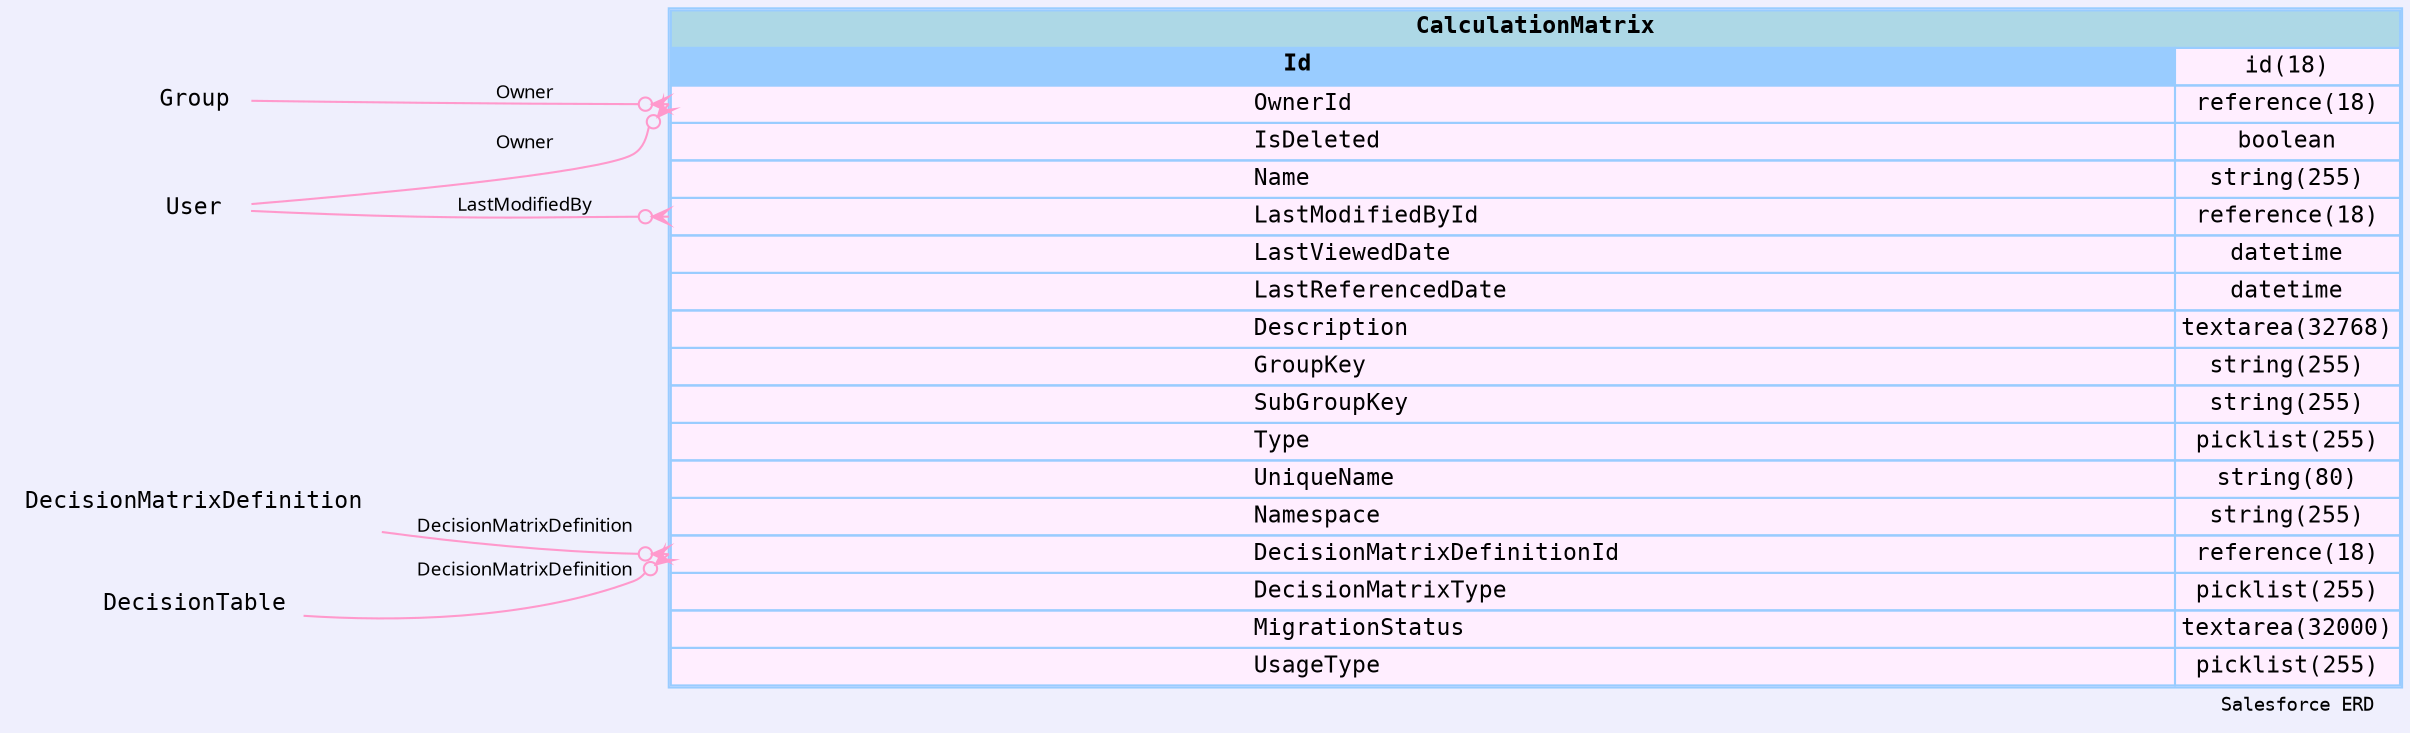 
        digraph "Salesforce+ ERD" {  
            graph [  
              rankdir="RL"  
              bgcolor="#efeffd"  
              label="Salesforce ERD "  
              labeljust="r"  
              nodesep="0.18"  
              ranksep="0.46"        
              fontname="Courier"  
              fontsize="9"  
            ];  
            node [  
              fontname="Courier"  
              fontsize="11"  
              shape="plaintext"  
              color="#99ccff"  
            ];  
            edge [ arrowsize="0.8"   ];
        
            CalculationMatrix [shape=none, margin=0, label=<
                <table border="1" cellborder="1" cellspacing="0" bgcolor="#ffeeff" >   
                  <tr><td colspan="3" bgcolor="lightblue"><b>CalculationMatrix</b></td></tr>
             <tr>
                                        <td  bgcolor="#99ccff" port="Id" align="left">
                                           <b>Id</b>
                                        </td><td>id(18)</td></tr> <tr>
                                         <td port="OwnerId" align="left">
                                         OwnerId
                                       </td><td>reference(18)</td></tr> <tr>
                                         <td port="IsDeleted" align="left">
                                         IsDeleted
                                       </td><td>boolean</td></tr> <tr>
                                         <td port="Name" align="left">
                                         Name
                                       </td><td>string(255)</td></tr> <tr>
                                         <td port="LastModifiedById" align="left">
                                         LastModifiedById
                                       </td><td>reference(18)</td></tr> <tr>
                                         <td port="LastViewedDate" align="left">
                                         LastViewedDate
                                       </td><td>datetime</td></tr> <tr>
                                         <td port="LastReferencedDate" align="left">
                                         LastReferencedDate
                                       </td><td>datetime</td></tr> <tr>
                                         <td port="Description" align="left">
                                         Description
                                       </td><td>textarea(32768)</td></tr> <tr>
                                         <td port="GroupKey" align="left">
                                         GroupKey
                                       </td><td>string(255)</td></tr> <tr>
                                         <td port="SubGroupKey" align="left">
                                         SubGroupKey
                                       </td><td>string(255)</td></tr> <tr>
                                         <td port="Type" align="left">
                                         Type
                                       </td><td>picklist(255)</td></tr> <tr>
                                         <td port="UniqueName" align="left">
                                         UniqueName
                                       </td><td>string(80)</td></tr> <tr>
                                         <td port="Namespace" align="left">
                                         Namespace
                                       </td><td>string(255)</td></tr> <tr>
                                         <td port="DecisionMatrixDefinitionId" align="left">
                                         DecisionMatrixDefinitionId
                                       </td><td>reference(18)</td></tr> <tr>
                                         <td port="DecisionMatrixType" align="left">
                                         DecisionMatrixType
                                       </td><td>picklist(255)</td></tr> <tr>
                                         <td port="MigrationStatus" align="left">
                                         MigrationStatus
                                       </td><td>textarea(32000)</td></tr> <tr>
                                         <td port="UsageType" align="left">
                                         UsageType
                                       </td><td>picklist(255)</td></tr>            
                </table>
                >
                  URL="#"
                  tooltip=" CalculationMatrix "
                ];
            
                            "CalculationMatrix" : "OwnerId": w -> 
                                  "Group" : "Id" 
                                           : e 
                                          [arrowhead=none 
                                           dir=back 
                                           arrowtail=crowodot 
                                           color="#ff99cc"
                                           label="Owner"
                                           fontname="Monaco"
                                           fontsize="9"
                                          ];
                      
                            "CalculationMatrix" : "OwnerId": w -> 
                                  "User" : "Id" 
                                           : e 
                                          [arrowhead=none 
                                           dir=back 
                                           arrowtail=crowodot 
                                           color="#ff99cc"
                                           label="Owner"
                                           fontname="Monaco"
                                           fontsize="9"
                                          ];
                      
                            "CalculationMatrix" : "LastModifiedById": w -> 
                                  "User" : "Id" 
                                           : e 
                                          [arrowhead=none 
                                           dir=back 
                                           arrowtail=crowodot 
                                           color="#ff99cc"
                                           label="LastModifiedBy"
                                           fontname="Monaco"
                                           fontsize="9"
                                          ];
                      
                            "CalculationMatrix" : "DecisionMatrixDefinitionId": w -> 
                                  "DecisionMatrixDefinition" : "Id" 
                                           : e 
                                          [arrowhead=none 
                                           dir=back 
                                           arrowtail=crowodot 
                                           color="#ff99cc"
                                           label="DecisionMatrixDefinition"
                                           fontname="Monaco"
                                           fontsize="9"
                                          ];
                      
                            "CalculationMatrix" : "DecisionMatrixDefinitionId": w -> 
                                  "DecisionTable" : "Id" 
                                           : e 
                                          [arrowhead=none 
                                           dir=back 
                                           arrowtail=crowodot 
                                           color="#ff99cc"
                                           label="DecisionMatrixDefinition"
                                           fontname="Monaco"
                                           fontsize="9"
                                          ];
                      }